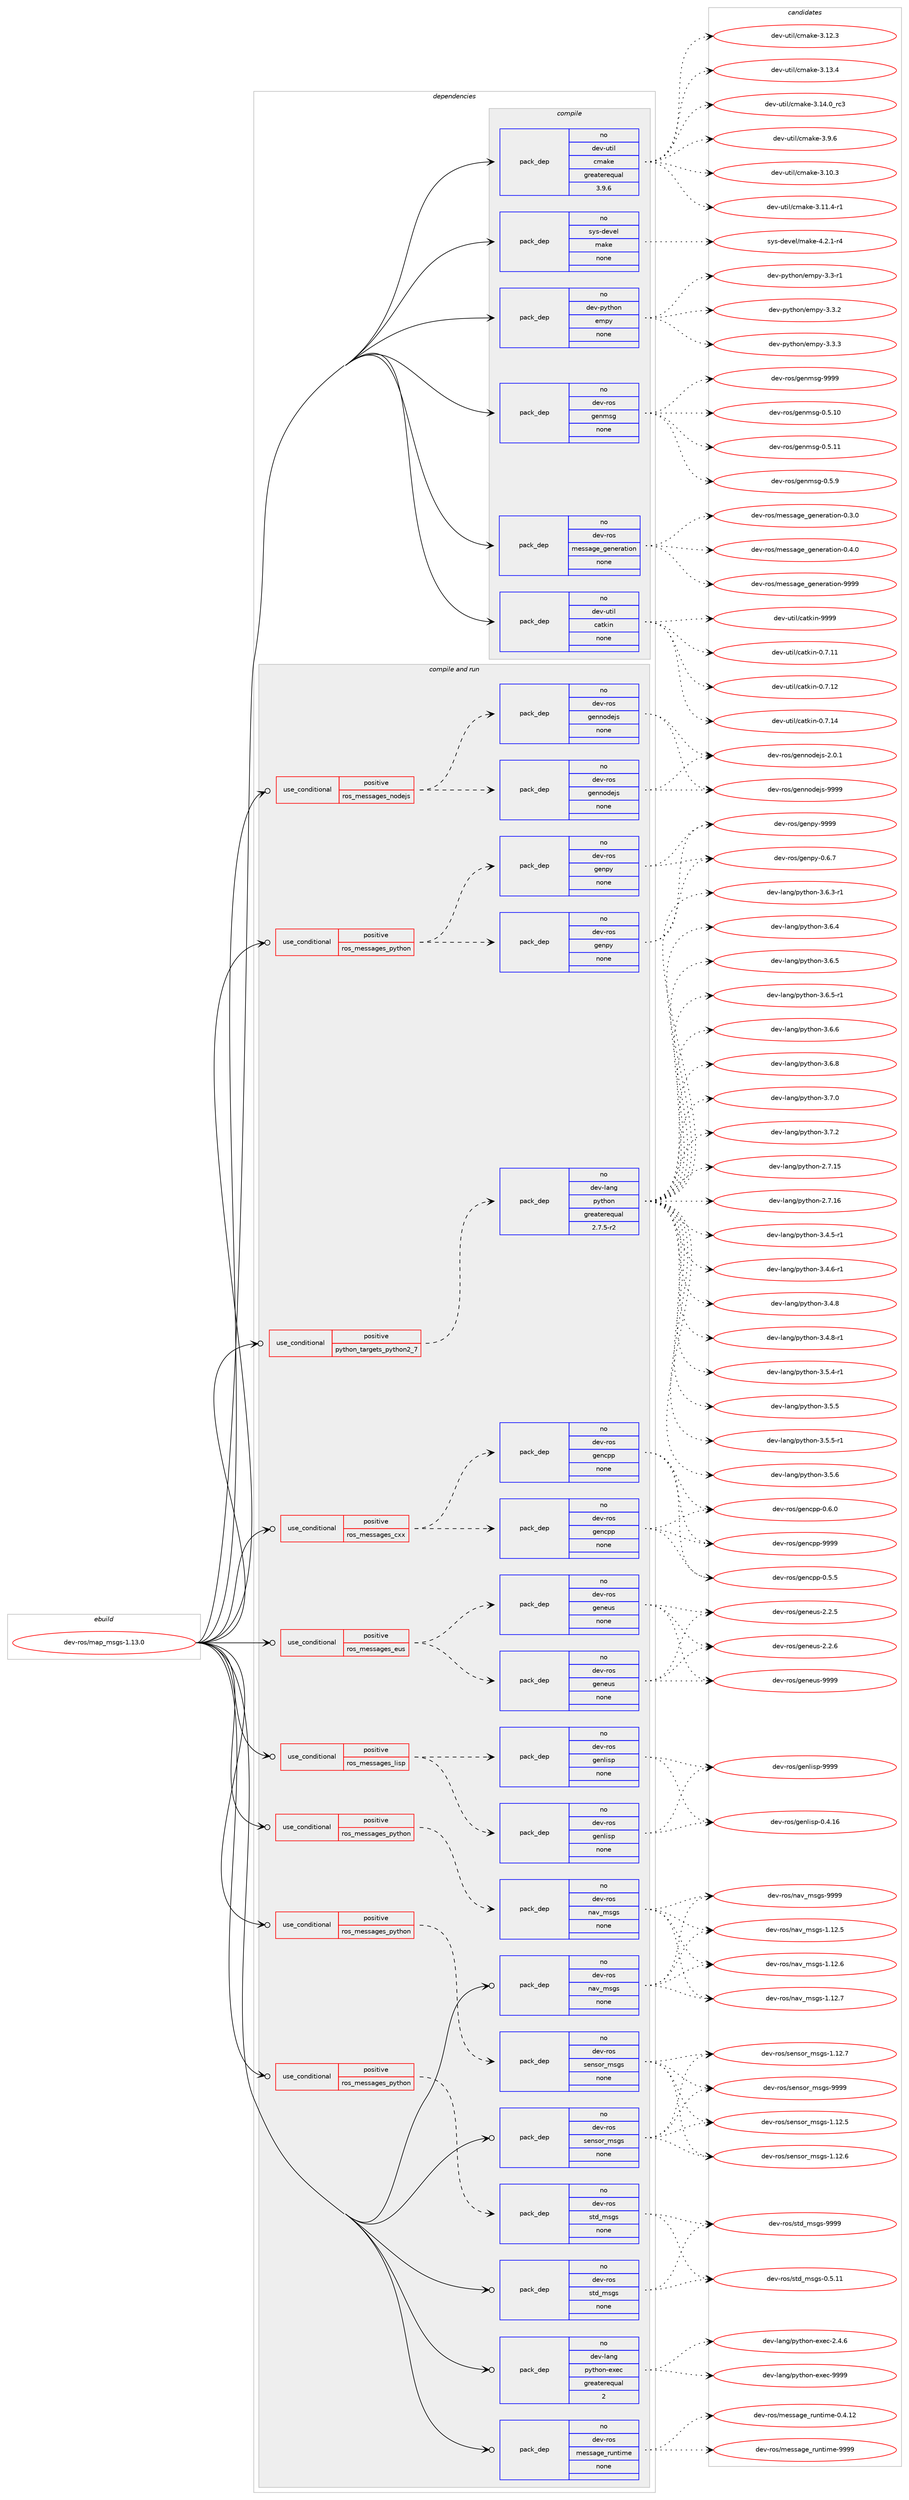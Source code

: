 digraph prolog {

# *************
# Graph options
# *************

newrank=true;
concentrate=true;
compound=true;
graph [rankdir=LR,fontname=Helvetica,fontsize=10,ranksep=1.5];#, ranksep=2.5, nodesep=0.2];
edge  [arrowhead=vee];
node  [fontname=Helvetica,fontsize=10];

# **********
# The ebuild
# **********

subgraph cluster_leftcol {
color=gray;
rank=same;
label=<<i>ebuild</i>>;
id [label="dev-ros/map_msgs-1.13.0", color=red, width=4, href="../dev-ros/map_msgs-1.13.0.svg"];
}

# ****************
# The dependencies
# ****************

subgraph cluster_midcol {
color=gray;
label=<<i>dependencies</i>>;
subgraph cluster_compile {
fillcolor="#eeeeee";
style=filled;
label=<<i>compile</i>>;
subgraph pack1046743 {
dependency1459045 [label=<<TABLE BORDER="0" CELLBORDER="1" CELLSPACING="0" CELLPADDING="4" WIDTH="220"><TR><TD ROWSPAN="6" CELLPADDING="30">pack_dep</TD></TR><TR><TD WIDTH="110">no</TD></TR><TR><TD>dev-python</TD></TR><TR><TD>empy</TD></TR><TR><TD>none</TD></TR><TR><TD></TD></TR></TABLE>>, shape=none, color=blue];
}
id:e -> dependency1459045:w [weight=20,style="solid",arrowhead="vee"];
subgraph pack1046744 {
dependency1459046 [label=<<TABLE BORDER="0" CELLBORDER="1" CELLSPACING="0" CELLPADDING="4" WIDTH="220"><TR><TD ROWSPAN="6" CELLPADDING="30">pack_dep</TD></TR><TR><TD WIDTH="110">no</TD></TR><TR><TD>dev-ros</TD></TR><TR><TD>genmsg</TD></TR><TR><TD>none</TD></TR><TR><TD></TD></TR></TABLE>>, shape=none, color=blue];
}
id:e -> dependency1459046:w [weight=20,style="solid",arrowhead="vee"];
subgraph pack1046745 {
dependency1459047 [label=<<TABLE BORDER="0" CELLBORDER="1" CELLSPACING="0" CELLPADDING="4" WIDTH="220"><TR><TD ROWSPAN="6" CELLPADDING="30">pack_dep</TD></TR><TR><TD WIDTH="110">no</TD></TR><TR><TD>dev-ros</TD></TR><TR><TD>message_generation</TD></TR><TR><TD>none</TD></TR><TR><TD></TD></TR></TABLE>>, shape=none, color=blue];
}
id:e -> dependency1459047:w [weight=20,style="solid",arrowhead="vee"];
subgraph pack1046746 {
dependency1459048 [label=<<TABLE BORDER="0" CELLBORDER="1" CELLSPACING="0" CELLPADDING="4" WIDTH="220"><TR><TD ROWSPAN="6" CELLPADDING="30">pack_dep</TD></TR><TR><TD WIDTH="110">no</TD></TR><TR><TD>dev-util</TD></TR><TR><TD>catkin</TD></TR><TR><TD>none</TD></TR><TR><TD></TD></TR></TABLE>>, shape=none, color=blue];
}
id:e -> dependency1459048:w [weight=20,style="solid",arrowhead="vee"];
subgraph pack1046747 {
dependency1459049 [label=<<TABLE BORDER="0" CELLBORDER="1" CELLSPACING="0" CELLPADDING="4" WIDTH="220"><TR><TD ROWSPAN="6" CELLPADDING="30">pack_dep</TD></TR><TR><TD WIDTH="110">no</TD></TR><TR><TD>dev-util</TD></TR><TR><TD>cmake</TD></TR><TR><TD>greaterequal</TD></TR><TR><TD>3.9.6</TD></TR></TABLE>>, shape=none, color=blue];
}
id:e -> dependency1459049:w [weight=20,style="solid",arrowhead="vee"];
subgraph pack1046748 {
dependency1459050 [label=<<TABLE BORDER="0" CELLBORDER="1" CELLSPACING="0" CELLPADDING="4" WIDTH="220"><TR><TD ROWSPAN="6" CELLPADDING="30">pack_dep</TD></TR><TR><TD WIDTH="110">no</TD></TR><TR><TD>sys-devel</TD></TR><TR><TD>make</TD></TR><TR><TD>none</TD></TR><TR><TD></TD></TR></TABLE>>, shape=none, color=blue];
}
id:e -> dependency1459050:w [weight=20,style="solid",arrowhead="vee"];
}
subgraph cluster_compileandrun {
fillcolor="#eeeeee";
style=filled;
label=<<i>compile and run</i>>;
subgraph cond388912 {
dependency1459051 [label=<<TABLE BORDER="0" CELLBORDER="1" CELLSPACING="0" CELLPADDING="4"><TR><TD ROWSPAN="3" CELLPADDING="10">use_conditional</TD></TR><TR><TD>positive</TD></TR><TR><TD>python_targets_python2_7</TD></TR></TABLE>>, shape=none, color=red];
subgraph pack1046749 {
dependency1459052 [label=<<TABLE BORDER="0" CELLBORDER="1" CELLSPACING="0" CELLPADDING="4" WIDTH="220"><TR><TD ROWSPAN="6" CELLPADDING="30">pack_dep</TD></TR><TR><TD WIDTH="110">no</TD></TR><TR><TD>dev-lang</TD></TR><TR><TD>python</TD></TR><TR><TD>greaterequal</TD></TR><TR><TD>2.7.5-r2</TD></TR></TABLE>>, shape=none, color=blue];
}
dependency1459051:e -> dependency1459052:w [weight=20,style="dashed",arrowhead="vee"];
}
id:e -> dependency1459051:w [weight=20,style="solid",arrowhead="odotvee"];
subgraph cond388913 {
dependency1459053 [label=<<TABLE BORDER="0" CELLBORDER="1" CELLSPACING="0" CELLPADDING="4"><TR><TD ROWSPAN="3" CELLPADDING="10">use_conditional</TD></TR><TR><TD>positive</TD></TR><TR><TD>ros_messages_cxx</TD></TR></TABLE>>, shape=none, color=red];
subgraph pack1046750 {
dependency1459054 [label=<<TABLE BORDER="0" CELLBORDER="1" CELLSPACING="0" CELLPADDING="4" WIDTH="220"><TR><TD ROWSPAN="6" CELLPADDING="30">pack_dep</TD></TR><TR><TD WIDTH="110">no</TD></TR><TR><TD>dev-ros</TD></TR><TR><TD>gencpp</TD></TR><TR><TD>none</TD></TR><TR><TD></TD></TR></TABLE>>, shape=none, color=blue];
}
dependency1459053:e -> dependency1459054:w [weight=20,style="dashed",arrowhead="vee"];
subgraph pack1046751 {
dependency1459055 [label=<<TABLE BORDER="0" CELLBORDER="1" CELLSPACING="0" CELLPADDING="4" WIDTH="220"><TR><TD ROWSPAN="6" CELLPADDING="30">pack_dep</TD></TR><TR><TD WIDTH="110">no</TD></TR><TR><TD>dev-ros</TD></TR><TR><TD>gencpp</TD></TR><TR><TD>none</TD></TR><TR><TD></TD></TR></TABLE>>, shape=none, color=blue];
}
dependency1459053:e -> dependency1459055:w [weight=20,style="dashed",arrowhead="vee"];
}
id:e -> dependency1459053:w [weight=20,style="solid",arrowhead="odotvee"];
subgraph cond388914 {
dependency1459056 [label=<<TABLE BORDER="0" CELLBORDER="1" CELLSPACING="0" CELLPADDING="4"><TR><TD ROWSPAN="3" CELLPADDING="10">use_conditional</TD></TR><TR><TD>positive</TD></TR><TR><TD>ros_messages_eus</TD></TR></TABLE>>, shape=none, color=red];
subgraph pack1046752 {
dependency1459057 [label=<<TABLE BORDER="0" CELLBORDER="1" CELLSPACING="0" CELLPADDING="4" WIDTH="220"><TR><TD ROWSPAN="6" CELLPADDING="30">pack_dep</TD></TR><TR><TD WIDTH="110">no</TD></TR><TR><TD>dev-ros</TD></TR><TR><TD>geneus</TD></TR><TR><TD>none</TD></TR><TR><TD></TD></TR></TABLE>>, shape=none, color=blue];
}
dependency1459056:e -> dependency1459057:w [weight=20,style="dashed",arrowhead="vee"];
subgraph pack1046753 {
dependency1459058 [label=<<TABLE BORDER="0" CELLBORDER="1" CELLSPACING="0" CELLPADDING="4" WIDTH="220"><TR><TD ROWSPAN="6" CELLPADDING="30">pack_dep</TD></TR><TR><TD WIDTH="110">no</TD></TR><TR><TD>dev-ros</TD></TR><TR><TD>geneus</TD></TR><TR><TD>none</TD></TR><TR><TD></TD></TR></TABLE>>, shape=none, color=blue];
}
dependency1459056:e -> dependency1459058:w [weight=20,style="dashed",arrowhead="vee"];
}
id:e -> dependency1459056:w [weight=20,style="solid",arrowhead="odotvee"];
subgraph cond388915 {
dependency1459059 [label=<<TABLE BORDER="0" CELLBORDER="1" CELLSPACING="0" CELLPADDING="4"><TR><TD ROWSPAN="3" CELLPADDING="10">use_conditional</TD></TR><TR><TD>positive</TD></TR><TR><TD>ros_messages_lisp</TD></TR></TABLE>>, shape=none, color=red];
subgraph pack1046754 {
dependency1459060 [label=<<TABLE BORDER="0" CELLBORDER="1" CELLSPACING="0" CELLPADDING="4" WIDTH="220"><TR><TD ROWSPAN="6" CELLPADDING="30">pack_dep</TD></TR><TR><TD WIDTH="110">no</TD></TR><TR><TD>dev-ros</TD></TR><TR><TD>genlisp</TD></TR><TR><TD>none</TD></TR><TR><TD></TD></TR></TABLE>>, shape=none, color=blue];
}
dependency1459059:e -> dependency1459060:w [weight=20,style="dashed",arrowhead="vee"];
subgraph pack1046755 {
dependency1459061 [label=<<TABLE BORDER="0" CELLBORDER="1" CELLSPACING="0" CELLPADDING="4" WIDTH="220"><TR><TD ROWSPAN="6" CELLPADDING="30">pack_dep</TD></TR><TR><TD WIDTH="110">no</TD></TR><TR><TD>dev-ros</TD></TR><TR><TD>genlisp</TD></TR><TR><TD>none</TD></TR><TR><TD></TD></TR></TABLE>>, shape=none, color=blue];
}
dependency1459059:e -> dependency1459061:w [weight=20,style="dashed",arrowhead="vee"];
}
id:e -> dependency1459059:w [weight=20,style="solid",arrowhead="odotvee"];
subgraph cond388916 {
dependency1459062 [label=<<TABLE BORDER="0" CELLBORDER="1" CELLSPACING="0" CELLPADDING="4"><TR><TD ROWSPAN="3" CELLPADDING="10">use_conditional</TD></TR><TR><TD>positive</TD></TR><TR><TD>ros_messages_nodejs</TD></TR></TABLE>>, shape=none, color=red];
subgraph pack1046756 {
dependency1459063 [label=<<TABLE BORDER="0" CELLBORDER="1" CELLSPACING="0" CELLPADDING="4" WIDTH="220"><TR><TD ROWSPAN="6" CELLPADDING="30">pack_dep</TD></TR><TR><TD WIDTH="110">no</TD></TR><TR><TD>dev-ros</TD></TR><TR><TD>gennodejs</TD></TR><TR><TD>none</TD></TR><TR><TD></TD></TR></TABLE>>, shape=none, color=blue];
}
dependency1459062:e -> dependency1459063:w [weight=20,style="dashed",arrowhead="vee"];
subgraph pack1046757 {
dependency1459064 [label=<<TABLE BORDER="0" CELLBORDER="1" CELLSPACING="0" CELLPADDING="4" WIDTH="220"><TR><TD ROWSPAN="6" CELLPADDING="30">pack_dep</TD></TR><TR><TD WIDTH="110">no</TD></TR><TR><TD>dev-ros</TD></TR><TR><TD>gennodejs</TD></TR><TR><TD>none</TD></TR><TR><TD></TD></TR></TABLE>>, shape=none, color=blue];
}
dependency1459062:e -> dependency1459064:w [weight=20,style="dashed",arrowhead="vee"];
}
id:e -> dependency1459062:w [weight=20,style="solid",arrowhead="odotvee"];
subgraph cond388917 {
dependency1459065 [label=<<TABLE BORDER="0" CELLBORDER="1" CELLSPACING="0" CELLPADDING="4"><TR><TD ROWSPAN="3" CELLPADDING="10">use_conditional</TD></TR><TR><TD>positive</TD></TR><TR><TD>ros_messages_python</TD></TR></TABLE>>, shape=none, color=red];
subgraph pack1046758 {
dependency1459066 [label=<<TABLE BORDER="0" CELLBORDER="1" CELLSPACING="0" CELLPADDING="4" WIDTH="220"><TR><TD ROWSPAN="6" CELLPADDING="30">pack_dep</TD></TR><TR><TD WIDTH="110">no</TD></TR><TR><TD>dev-ros</TD></TR><TR><TD>genpy</TD></TR><TR><TD>none</TD></TR><TR><TD></TD></TR></TABLE>>, shape=none, color=blue];
}
dependency1459065:e -> dependency1459066:w [weight=20,style="dashed",arrowhead="vee"];
subgraph pack1046759 {
dependency1459067 [label=<<TABLE BORDER="0" CELLBORDER="1" CELLSPACING="0" CELLPADDING="4" WIDTH="220"><TR><TD ROWSPAN="6" CELLPADDING="30">pack_dep</TD></TR><TR><TD WIDTH="110">no</TD></TR><TR><TD>dev-ros</TD></TR><TR><TD>genpy</TD></TR><TR><TD>none</TD></TR><TR><TD></TD></TR></TABLE>>, shape=none, color=blue];
}
dependency1459065:e -> dependency1459067:w [weight=20,style="dashed",arrowhead="vee"];
}
id:e -> dependency1459065:w [weight=20,style="solid",arrowhead="odotvee"];
subgraph cond388918 {
dependency1459068 [label=<<TABLE BORDER="0" CELLBORDER="1" CELLSPACING="0" CELLPADDING="4"><TR><TD ROWSPAN="3" CELLPADDING="10">use_conditional</TD></TR><TR><TD>positive</TD></TR><TR><TD>ros_messages_python</TD></TR></TABLE>>, shape=none, color=red];
subgraph pack1046760 {
dependency1459069 [label=<<TABLE BORDER="0" CELLBORDER="1" CELLSPACING="0" CELLPADDING="4" WIDTH="220"><TR><TD ROWSPAN="6" CELLPADDING="30">pack_dep</TD></TR><TR><TD WIDTH="110">no</TD></TR><TR><TD>dev-ros</TD></TR><TR><TD>nav_msgs</TD></TR><TR><TD>none</TD></TR><TR><TD></TD></TR></TABLE>>, shape=none, color=blue];
}
dependency1459068:e -> dependency1459069:w [weight=20,style="dashed",arrowhead="vee"];
}
id:e -> dependency1459068:w [weight=20,style="solid",arrowhead="odotvee"];
subgraph cond388919 {
dependency1459070 [label=<<TABLE BORDER="0" CELLBORDER="1" CELLSPACING="0" CELLPADDING="4"><TR><TD ROWSPAN="3" CELLPADDING="10">use_conditional</TD></TR><TR><TD>positive</TD></TR><TR><TD>ros_messages_python</TD></TR></TABLE>>, shape=none, color=red];
subgraph pack1046761 {
dependency1459071 [label=<<TABLE BORDER="0" CELLBORDER="1" CELLSPACING="0" CELLPADDING="4" WIDTH="220"><TR><TD ROWSPAN="6" CELLPADDING="30">pack_dep</TD></TR><TR><TD WIDTH="110">no</TD></TR><TR><TD>dev-ros</TD></TR><TR><TD>sensor_msgs</TD></TR><TR><TD>none</TD></TR><TR><TD></TD></TR></TABLE>>, shape=none, color=blue];
}
dependency1459070:e -> dependency1459071:w [weight=20,style="dashed",arrowhead="vee"];
}
id:e -> dependency1459070:w [weight=20,style="solid",arrowhead="odotvee"];
subgraph cond388920 {
dependency1459072 [label=<<TABLE BORDER="0" CELLBORDER="1" CELLSPACING="0" CELLPADDING="4"><TR><TD ROWSPAN="3" CELLPADDING="10">use_conditional</TD></TR><TR><TD>positive</TD></TR><TR><TD>ros_messages_python</TD></TR></TABLE>>, shape=none, color=red];
subgraph pack1046762 {
dependency1459073 [label=<<TABLE BORDER="0" CELLBORDER="1" CELLSPACING="0" CELLPADDING="4" WIDTH="220"><TR><TD ROWSPAN="6" CELLPADDING="30">pack_dep</TD></TR><TR><TD WIDTH="110">no</TD></TR><TR><TD>dev-ros</TD></TR><TR><TD>std_msgs</TD></TR><TR><TD>none</TD></TR><TR><TD></TD></TR></TABLE>>, shape=none, color=blue];
}
dependency1459072:e -> dependency1459073:w [weight=20,style="dashed",arrowhead="vee"];
}
id:e -> dependency1459072:w [weight=20,style="solid",arrowhead="odotvee"];
subgraph pack1046763 {
dependency1459074 [label=<<TABLE BORDER="0" CELLBORDER="1" CELLSPACING="0" CELLPADDING="4" WIDTH="220"><TR><TD ROWSPAN="6" CELLPADDING="30">pack_dep</TD></TR><TR><TD WIDTH="110">no</TD></TR><TR><TD>dev-lang</TD></TR><TR><TD>python-exec</TD></TR><TR><TD>greaterequal</TD></TR><TR><TD>2</TD></TR></TABLE>>, shape=none, color=blue];
}
id:e -> dependency1459074:w [weight=20,style="solid",arrowhead="odotvee"];
subgraph pack1046764 {
dependency1459075 [label=<<TABLE BORDER="0" CELLBORDER="1" CELLSPACING="0" CELLPADDING="4" WIDTH="220"><TR><TD ROWSPAN="6" CELLPADDING="30">pack_dep</TD></TR><TR><TD WIDTH="110">no</TD></TR><TR><TD>dev-ros</TD></TR><TR><TD>message_runtime</TD></TR><TR><TD>none</TD></TR><TR><TD></TD></TR></TABLE>>, shape=none, color=blue];
}
id:e -> dependency1459075:w [weight=20,style="solid",arrowhead="odotvee"];
subgraph pack1046765 {
dependency1459076 [label=<<TABLE BORDER="0" CELLBORDER="1" CELLSPACING="0" CELLPADDING="4" WIDTH="220"><TR><TD ROWSPAN="6" CELLPADDING="30">pack_dep</TD></TR><TR><TD WIDTH="110">no</TD></TR><TR><TD>dev-ros</TD></TR><TR><TD>nav_msgs</TD></TR><TR><TD>none</TD></TR><TR><TD></TD></TR></TABLE>>, shape=none, color=blue];
}
id:e -> dependency1459076:w [weight=20,style="solid",arrowhead="odotvee"];
subgraph pack1046766 {
dependency1459077 [label=<<TABLE BORDER="0" CELLBORDER="1" CELLSPACING="0" CELLPADDING="4" WIDTH="220"><TR><TD ROWSPAN="6" CELLPADDING="30">pack_dep</TD></TR><TR><TD WIDTH="110">no</TD></TR><TR><TD>dev-ros</TD></TR><TR><TD>sensor_msgs</TD></TR><TR><TD>none</TD></TR><TR><TD></TD></TR></TABLE>>, shape=none, color=blue];
}
id:e -> dependency1459077:w [weight=20,style="solid",arrowhead="odotvee"];
subgraph pack1046767 {
dependency1459078 [label=<<TABLE BORDER="0" CELLBORDER="1" CELLSPACING="0" CELLPADDING="4" WIDTH="220"><TR><TD ROWSPAN="6" CELLPADDING="30">pack_dep</TD></TR><TR><TD WIDTH="110">no</TD></TR><TR><TD>dev-ros</TD></TR><TR><TD>std_msgs</TD></TR><TR><TD>none</TD></TR><TR><TD></TD></TR></TABLE>>, shape=none, color=blue];
}
id:e -> dependency1459078:w [weight=20,style="solid",arrowhead="odotvee"];
}
subgraph cluster_run {
fillcolor="#eeeeee";
style=filled;
label=<<i>run</i>>;
}
}

# **************
# The candidates
# **************

subgraph cluster_choices {
rank=same;
color=gray;
label=<<i>candidates</i>>;

subgraph choice1046743 {
color=black;
nodesep=1;
choice1001011184511212111610411111047101109112121455146514511449 [label="dev-python/empy-3.3-r1", color=red, width=4,href="../dev-python/empy-3.3-r1.svg"];
choice1001011184511212111610411111047101109112121455146514650 [label="dev-python/empy-3.3.2", color=red, width=4,href="../dev-python/empy-3.3.2.svg"];
choice1001011184511212111610411111047101109112121455146514651 [label="dev-python/empy-3.3.3", color=red, width=4,href="../dev-python/empy-3.3.3.svg"];
dependency1459045:e -> choice1001011184511212111610411111047101109112121455146514511449:w [style=dotted,weight="100"];
dependency1459045:e -> choice1001011184511212111610411111047101109112121455146514650:w [style=dotted,weight="100"];
dependency1459045:e -> choice1001011184511212111610411111047101109112121455146514651:w [style=dotted,weight="100"];
}
subgraph choice1046744 {
color=black;
nodesep=1;
choice100101118451141111154710310111010911510345484653464948 [label="dev-ros/genmsg-0.5.10", color=red, width=4,href="../dev-ros/genmsg-0.5.10.svg"];
choice100101118451141111154710310111010911510345484653464949 [label="dev-ros/genmsg-0.5.11", color=red, width=4,href="../dev-ros/genmsg-0.5.11.svg"];
choice1001011184511411111547103101110109115103454846534657 [label="dev-ros/genmsg-0.5.9", color=red, width=4,href="../dev-ros/genmsg-0.5.9.svg"];
choice10010111845114111115471031011101091151034557575757 [label="dev-ros/genmsg-9999", color=red, width=4,href="../dev-ros/genmsg-9999.svg"];
dependency1459046:e -> choice100101118451141111154710310111010911510345484653464948:w [style=dotted,weight="100"];
dependency1459046:e -> choice100101118451141111154710310111010911510345484653464949:w [style=dotted,weight="100"];
dependency1459046:e -> choice1001011184511411111547103101110109115103454846534657:w [style=dotted,weight="100"];
dependency1459046:e -> choice10010111845114111115471031011101091151034557575757:w [style=dotted,weight="100"];
}
subgraph choice1046745 {
color=black;
nodesep=1;
choice1001011184511411111547109101115115971031019510310111010111497116105111110454846514648 [label="dev-ros/message_generation-0.3.0", color=red, width=4,href="../dev-ros/message_generation-0.3.0.svg"];
choice1001011184511411111547109101115115971031019510310111010111497116105111110454846524648 [label="dev-ros/message_generation-0.4.0", color=red, width=4,href="../dev-ros/message_generation-0.4.0.svg"];
choice10010111845114111115471091011151159710310195103101110101114971161051111104557575757 [label="dev-ros/message_generation-9999", color=red, width=4,href="../dev-ros/message_generation-9999.svg"];
dependency1459047:e -> choice1001011184511411111547109101115115971031019510310111010111497116105111110454846514648:w [style=dotted,weight="100"];
dependency1459047:e -> choice1001011184511411111547109101115115971031019510310111010111497116105111110454846524648:w [style=dotted,weight="100"];
dependency1459047:e -> choice10010111845114111115471091011151159710310195103101110101114971161051111104557575757:w [style=dotted,weight="100"];
}
subgraph choice1046746 {
color=black;
nodesep=1;
choice1001011184511711610510847999711610710511045484655464949 [label="dev-util/catkin-0.7.11", color=red, width=4,href="../dev-util/catkin-0.7.11.svg"];
choice1001011184511711610510847999711610710511045484655464950 [label="dev-util/catkin-0.7.12", color=red, width=4,href="../dev-util/catkin-0.7.12.svg"];
choice1001011184511711610510847999711610710511045484655464952 [label="dev-util/catkin-0.7.14", color=red, width=4,href="../dev-util/catkin-0.7.14.svg"];
choice100101118451171161051084799971161071051104557575757 [label="dev-util/catkin-9999", color=red, width=4,href="../dev-util/catkin-9999.svg"];
dependency1459048:e -> choice1001011184511711610510847999711610710511045484655464949:w [style=dotted,weight="100"];
dependency1459048:e -> choice1001011184511711610510847999711610710511045484655464950:w [style=dotted,weight="100"];
dependency1459048:e -> choice1001011184511711610510847999711610710511045484655464952:w [style=dotted,weight="100"];
dependency1459048:e -> choice100101118451171161051084799971161071051104557575757:w [style=dotted,weight="100"];
}
subgraph choice1046747 {
color=black;
nodesep=1;
choice1001011184511711610510847991099710710145514649484651 [label="dev-util/cmake-3.10.3", color=red, width=4,href="../dev-util/cmake-3.10.3.svg"];
choice10010111845117116105108479910997107101455146494946524511449 [label="dev-util/cmake-3.11.4-r1", color=red, width=4,href="../dev-util/cmake-3.11.4-r1.svg"];
choice1001011184511711610510847991099710710145514649504651 [label="dev-util/cmake-3.12.3", color=red, width=4,href="../dev-util/cmake-3.12.3.svg"];
choice1001011184511711610510847991099710710145514649514652 [label="dev-util/cmake-3.13.4", color=red, width=4,href="../dev-util/cmake-3.13.4.svg"];
choice1001011184511711610510847991099710710145514649524648951149951 [label="dev-util/cmake-3.14.0_rc3", color=red, width=4,href="../dev-util/cmake-3.14.0_rc3.svg"];
choice10010111845117116105108479910997107101455146574654 [label="dev-util/cmake-3.9.6", color=red, width=4,href="../dev-util/cmake-3.9.6.svg"];
dependency1459049:e -> choice1001011184511711610510847991099710710145514649484651:w [style=dotted,weight="100"];
dependency1459049:e -> choice10010111845117116105108479910997107101455146494946524511449:w [style=dotted,weight="100"];
dependency1459049:e -> choice1001011184511711610510847991099710710145514649504651:w [style=dotted,weight="100"];
dependency1459049:e -> choice1001011184511711610510847991099710710145514649514652:w [style=dotted,weight="100"];
dependency1459049:e -> choice1001011184511711610510847991099710710145514649524648951149951:w [style=dotted,weight="100"];
dependency1459049:e -> choice10010111845117116105108479910997107101455146574654:w [style=dotted,weight="100"];
}
subgraph choice1046748 {
color=black;
nodesep=1;
choice1151211154510010111810110847109971071014552465046494511452 [label="sys-devel/make-4.2.1-r4", color=red, width=4,href="../sys-devel/make-4.2.1-r4.svg"];
dependency1459050:e -> choice1151211154510010111810110847109971071014552465046494511452:w [style=dotted,weight="100"];
}
subgraph choice1046749 {
color=black;
nodesep=1;
choice10010111845108971101034711212111610411111045504655464953 [label="dev-lang/python-2.7.15", color=red, width=4,href="../dev-lang/python-2.7.15.svg"];
choice10010111845108971101034711212111610411111045504655464954 [label="dev-lang/python-2.7.16", color=red, width=4,href="../dev-lang/python-2.7.16.svg"];
choice1001011184510897110103471121211161041111104551465246534511449 [label="dev-lang/python-3.4.5-r1", color=red, width=4,href="../dev-lang/python-3.4.5-r1.svg"];
choice1001011184510897110103471121211161041111104551465246544511449 [label="dev-lang/python-3.4.6-r1", color=red, width=4,href="../dev-lang/python-3.4.6-r1.svg"];
choice100101118451089711010347112121116104111110455146524656 [label="dev-lang/python-3.4.8", color=red, width=4,href="../dev-lang/python-3.4.8.svg"];
choice1001011184510897110103471121211161041111104551465246564511449 [label="dev-lang/python-3.4.8-r1", color=red, width=4,href="../dev-lang/python-3.4.8-r1.svg"];
choice1001011184510897110103471121211161041111104551465346524511449 [label="dev-lang/python-3.5.4-r1", color=red, width=4,href="../dev-lang/python-3.5.4-r1.svg"];
choice100101118451089711010347112121116104111110455146534653 [label="dev-lang/python-3.5.5", color=red, width=4,href="../dev-lang/python-3.5.5.svg"];
choice1001011184510897110103471121211161041111104551465346534511449 [label="dev-lang/python-3.5.5-r1", color=red, width=4,href="../dev-lang/python-3.5.5-r1.svg"];
choice100101118451089711010347112121116104111110455146534654 [label="dev-lang/python-3.5.6", color=red, width=4,href="../dev-lang/python-3.5.6.svg"];
choice1001011184510897110103471121211161041111104551465446514511449 [label="dev-lang/python-3.6.3-r1", color=red, width=4,href="../dev-lang/python-3.6.3-r1.svg"];
choice100101118451089711010347112121116104111110455146544652 [label="dev-lang/python-3.6.4", color=red, width=4,href="../dev-lang/python-3.6.4.svg"];
choice100101118451089711010347112121116104111110455146544653 [label="dev-lang/python-3.6.5", color=red, width=4,href="../dev-lang/python-3.6.5.svg"];
choice1001011184510897110103471121211161041111104551465446534511449 [label="dev-lang/python-3.6.5-r1", color=red, width=4,href="../dev-lang/python-3.6.5-r1.svg"];
choice100101118451089711010347112121116104111110455146544654 [label="dev-lang/python-3.6.6", color=red, width=4,href="../dev-lang/python-3.6.6.svg"];
choice100101118451089711010347112121116104111110455146544656 [label="dev-lang/python-3.6.8", color=red, width=4,href="../dev-lang/python-3.6.8.svg"];
choice100101118451089711010347112121116104111110455146554648 [label="dev-lang/python-3.7.0", color=red, width=4,href="../dev-lang/python-3.7.0.svg"];
choice100101118451089711010347112121116104111110455146554650 [label="dev-lang/python-3.7.2", color=red, width=4,href="../dev-lang/python-3.7.2.svg"];
dependency1459052:e -> choice10010111845108971101034711212111610411111045504655464953:w [style=dotted,weight="100"];
dependency1459052:e -> choice10010111845108971101034711212111610411111045504655464954:w [style=dotted,weight="100"];
dependency1459052:e -> choice1001011184510897110103471121211161041111104551465246534511449:w [style=dotted,weight="100"];
dependency1459052:e -> choice1001011184510897110103471121211161041111104551465246544511449:w [style=dotted,weight="100"];
dependency1459052:e -> choice100101118451089711010347112121116104111110455146524656:w [style=dotted,weight="100"];
dependency1459052:e -> choice1001011184510897110103471121211161041111104551465246564511449:w [style=dotted,weight="100"];
dependency1459052:e -> choice1001011184510897110103471121211161041111104551465346524511449:w [style=dotted,weight="100"];
dependency1459052:e -> choice100101118451089711010347112121116104111110455146534653:w [style=dotted,weight="100"];
dependency1459052:e -> choice1001011184510897110103471121211161041111104551465346534511449:w [style=dotted,weight="100"];
dependency1459052:e -> choice100101118451089711010347112121116104111110455146534654:w [style=dotted,weight="100"];
dependency1459052:e -> choice1001011184510897110103471121211161041111104551465446514511449:w [style=dotted,weight="100"];
dependency1459052:e -> choice100101118451089711010347112121116104111110455146544652:w [style=dotted,weight="100"];
dependency1459052:e -> choice100101118451089711010347112121116104111110455146544653:w [style=dotted,weight="100"];
dependency1459052:e -> choice1001011184510897110103471121211161041111104551465446534511449:w [style=dotted,weight="100"];
dependency1459052:e -> choice100101118451089711010347112121116104111110455146544654:w [style=dotted,weight="100"];
dependency1459052:e -> choice100101118451089711010347112121116104111110455146544656:w [style=dotted,weight="100"];
dependency1459052:e -> choice100101118451089711010347112121116104111110455146554648:w [style=dotted,weight="100"];
dependency1459052:e -> choice100101118451089711010347112121116104111110455146554650:w [style=dotted,weight="100"];
}
subgraph choice1046750 {
color=black;
nodesep=1;
choice100101118451141111154710310111099112112454846534653 [label="dev-ros/gencpp-0.5.5", color=red, width=4,href="../dev-ros/gencpp-0.5.5.svg"];
choice100101118451141111154710310111099112112454846544648 [label="dev-ros/gencpp-0.6.0", color=red, width=4,href="../dev-ros/gencpp-0.6.0.svg"];
choice1001011184511411111547103101110991121124557575757 [label="dev-ros/gencpp-9999", color=red, width=4,href="../dev-ros/gencpp-9999.svg"];
dependency1459054:e -> choice100101118451141111154710310111099112112454846534653:w [style=dotted,weight="100"];
dependency1459054:e -> choice100101118451141111154710310111099112112454846544648:w [style=dotted,weight="100"];
dependency1459054:e -> choice1001011184511411111547103101110991121124557575757:w [style=dotted,weight="100"];
}
subgraph choice1046751 {
color=black;
nodesep=1;
choice100101118451141111154710310111099112112454846534653 [label="dev-ros/gencpp-0.5.5", color=red, width=4,href="../dev-ros/gencpp-0.5.5.svg"];
choice100101118451141111154710310111099112112454846544648 [label="dev-ros/gencpp-0.6.0", color=red, width=4,href="../dev-ros/gencpp-0.6.0.svg"];
choice1001011184511411111547103101110991121124557575757 [label="dev-ros/gencpp-9999", color=red, width=4,href="../dev-ros/gencpp-9999.svg"];
dependency1459055:e -> choice100101118451141111154710310111099112112454846534653:w [style=dotted,weight="100"];
dependency1459055:e -> choice100101118451141111154710310111099112112454846544648:w [style=dotted,weight="100"];
dependency1459055:e -> choice1001011184511411111547103101110991121124557575757:w [style=dotted,weight="100"];
}
subgraph choice1046752 {
color=black;
nodesep=1;
choice1001011184511411111547103101110101117115455046504653 [label="dev-ros/geneus-2.2.5", color=red, width=4,href="../dev-ros/geneus-2.2.5.svg"];
choice1001011184511411111547103101110101117115455046504654 [label="dev-ros/geneus-2.2.6", color=red, width=4,href="../dev-ros/geneus-2.2.6.svg"];
choice10010111845114111115471031011101011171154557575757 [label="dev-ros/geneus-9999", color=red, width=4,href="../dev-ros/geneus-9999.svg"];
dependency1459057:e -> choice1001011184511411111547103101110101117115455046504653:w [style=dotted,weight="100"];
dependency1459057:e -> choice1001011184511411111547103101110101117115455046504654:w [style=dotted,weight="100"];
dependency1459057:e -> choice10010111845114111115471031011101011171154557575757:w [style=dotted,weight="100"];
}
subgraph choice1046753 {
color=black;
nodesep=1;
choice1001011184511411111547103101110101117115455046504653 [label="dev-ros/geneus-2.2.5", color=red, width=4,href="../dev-ros/geneus-2.2.5.svg"];
choice1001011184511411111547103101110101117115455046504654 [label="dev-ros/geneus-2.2.6", color=red, width=4,href="../dev-ros/geneus-2.2.6.svg"];
choice10010111845114111115471031011101011171154557575757 [label="dev-ros/geneus-9999", color=red, width=4,href="../dev-ros/geneus-9999.svg"];
dependency1459058:e -> choice1001011184511411111547103101110101117115455046504653:w [style=dotted,weight="100"];
dependency1459058:e -> choice1001011184511411111547103101110101117115455046504654:w [style=dotted,weight="100"];
dependency1459058:e -> choice10010111845114111115471031011101011171154557575757:w [style=dotted,weight="100"];
}
subgraph choice1046754 {
color=black;
nodesep=1;
choice100101118451141111154710310111010810511511245484652464954 [label="dev-ros/genlisp-0.4.16", color=red, width=4,href="../dev-ros/genlisp-0.4.16.svg"];
choice10010111845114111115471031011101081051151124557575757 [label="dev-ros/genlisp-9999", color=red, width=4,href="../dev-ros/genlisp-9999.svg"];
dependency1459060:e -> choice100101118451141111154710310111010810511511245484652464954:w [style=dotted,weight="100"];
dependency1459060:e -> choice10010111845114111115471031011101081051151124557575757:w [style=dotted,weight="100"];
}
subgraph choice1046755 {
color=black;
nodesep=1;
choice100101118451141111154710310111010810511511245484652464954 [label="dev-ros/genlisp-0.4.16", color=red, width=4,href="../dev-ros/genlisp-0.4.16.svg"];
choice10010111845114111115471031011101081051151124557575757 [label="dev-ros/genlisp-9999", color=red, width=4,href="../dev-ros/genlisp-9999.svg"];
dependency1459061:e -> choice100101118451141111154710310111010810511511245484652464954:w [style=dotted,weight="100"];
dependency1459061:e -> choice10010111845114111115471031011101081051151124557575757:w [style=dotted,weight="100"];
}
subgraph choice1046756 {
color=black;
nodesep=1;
choice1001011184511411111547103101110110111100101106115455046484649 [label="dev-ros/gennodejs-2.0.1", color=red, width=4,href="../dev-ros/gennodejs-2.0.1.svg"];
choice10010111845114111115471031011101101111001011061154557575757 [label="dev-ros/gennodejs-9999", color=red, width=4,href="../dev-ros/gennodejs-9999.svg"];
dependency1459063:e -> choice1001011184511411111547103101110110111100101106115455046484649:w [style=dotted,weight="100"];
dependency1459063:e -> choice10010111845114111115471031011101101111001011061154557575757:w [style=dotted,weight="100"];
}
subgraph choice1046757 {
color=black;
nodesep=1;
choice1001011184511411111547103101110110111100101106115455046484649 [label="dev-ros/gennodejs-2.0.1", color=red, width=4,href="../dev-ros/gennodejs-2.0.1.svg"];
choice10010111845114111115471031011101101111001011061154557575757 [label="dev-ros/gennodejs-9999", color=red, width=4,href="../dev-ros/gennodejs-9999.svg"];
dependency1459064:e -> choice1001011184511411111547103101110110111100101106115455046484649:w [style=dotted,weight="100"];
dependency1459064:e -> choice10010111845114111115471031011101101111001011061154557575757:w [style=dotted,weight="100"];
}
subgraph choice1046758 {
color=black;
nodesep=1;
choice1001011184511411111547103101110112121454846544655 [label="dev-ros/genpy-0.6.7", color=red, width=4,href="../dev-ros/genpy-0.6.7.svg"];
choice10010111845114111115471031011101121214557575757 [label="dev-ros/genpy-9999", color=red, width=4,href="../dev-ros/genpy-9999.svg"];
dependency1459066:e -> choice1001011184511411111547103101110112121454846544655:w [style=dotted,weight="100"];
dependency1459066:e -> choice10010111845114111115471031011101121214557575757:w [style=dotted,weight="100"];
}
subgraph choice1046759 {
color=black;
nodesep=1;
choice1001011184511411111547103101110112121454846544655 [label="dev-ros/genpy-0.6.7", color=red, width=4,href="../dev-ros/genpy-0.6.7.svg"];
choice10010111845114111115471031011101121214557575757 [label="dev-ros/genpy-9999", color=red, width=4,href="../dev-ros/genpy-9999.svg"];
dependency1459067:e -> choice1001011184511411111547103101110112121454846544655:w [style=dotted,weight="100"];
dependency1459067:e -> choice10010111845114111115471031011101121214557575757:w [style=dotted,weight="100"];
}
subgraph choice1046760 {
color=black;
nodesep=1;
choice1001011184511411111547110971189510911510311545494649504653 [label="dev-ros/nav_msgs-1.12.5", color=red, width=4,href="../dev-ros/nav_msgs-1.12.5.svg"];
choice1001011184511411111547110971189510911510311545494649504654 [label="dev-ros/nav_msgs-1.12.6", color=red, width=4,href="../dev-ros/nav_msgs-1.12.6.svg"];
choice1001011184511411111547110971189510911510311545494649504655 [label="dev-ros/nav_msgs-1.12.7", color=red, width=4,href="../dev-ros/nav_msgs-1.12.7.svg"];
choice100101118451141111154711097118951091151031154557575757 [label="dev-ros/nav_msgs-9999", color=red, width=4,href="../dev-ros/nav_msgs-9999.svg"];
dependency1459069:e -> choice1001011184511411111547110971189510911510311545494649504653:w [style=dotted,weight="100"];
dependency1459069:e -> choice1001011184511411111547110971189510911510311545494649504654:w [style=dotted,weight="100"];
dependency1459069:e -> choice1001011184511411111547110971189510911510311545494649504655:w [style=dotted,weight="100"];
dependency1459069:e -> choice100101118451141111154711097118951091151031154557575757:w [style=dotted,weight="100"];
}
subgraph choice1046761 {
color=black;
nodesep=1;
choice10010111845114111115471151011101151111149510911510311545494649504653 [label="dev-ros/sensor_msgs-1.12.5", color=red, width=4,href="../dev-ros/sensor_msgs-1.12.5.svg"];
choice10010111845114111115471151011101151111149510911510311545494649504654 [label="dev-ros/sensor_msgs-1.12.6", color=red, width=4,href="../dev-ros/sensor_msgs-1.12.6.svg"];
choice10010111845114111115471151011101151111149510911510311545494649504655 [label="dev-ros/sensor_msgs-1.12.7", color=red, width=4,href="../dev-ros/sensor_msgs-1.12.7.svg"];
choice1001011184511411111547115101110115111114951091151031154557575757 [label="dev-ros/sensor_msgs-9999", color=red, width=4,href="../dev-ros/sensor_msgs-9999.svg"];
dependency1459071:e -> choice10010111845114111115471151011101151111149510911510311545494649504653:w [style=dotted,weight="100"];
dependency1459071:e -> choice10010111845114111115471151011101151111149510911510311545494649504654:w [style=dotted,weight="100"];
dependency1459071:e -> choice10010111845114111115471151011101151111149510911510311545494649504655:w [style=dotted,weight="100"];
dependency1459071:e -> choice1001011184511411111547115101110115111114951091151031154557575757:w [style=dotted,weight="100"];
}
subgraph choice1046762 {
color=black;
nodesep=1;
choice10010111845114111115471151161009510911510311545484653464949 [label="dev-ros/std_msgs-0.5.11", color=red, width=4,href="../dev-ros/std_msgs-0.5.11.svg"];
choice1001011184511411111547115116100951091151031154557575757 [label="dev-ros/std_msgs-9999", color=red, width=4,href="../dev-ros/std_msgs-9999.svg"];
dependency1459073:e -> choice10010111845114111115471151161009510911510311545484653464949:w [style=dotted,weight="100"];
dependency1459073:e -> choice1001011184511411111547115116100951091151031154557575757:w [style=dotted,weight="100"];
}
subgraph choice1046763 {
color=black;
nodesep=1;
choice1001011184510897110103471121211161041111104510112010199455046524654 [label="dev-lang/python-exec-2.4.6", color=red, width=4,href="../dev-lang/python-exec-2.4.6.svg"];
choice10010111845108971101034711212111610411111045101120101994557575757 [label="dev-lang/python-exec-9999", color=red, width=4,href="../dev-lang/python-exec-9999.svg"];
dependency1459074:e -> choice1001011184510897110103471121211161041111104510112010199455046524654:w [style=dotted,weight="100"];
dependency1459074:e -> choice10010111845108971101034711212111610411111045101120101994557575757:w [style=dotted,weight="100"];
}
subgraph choice1046764 {
color=black;
nodesep=1;
choice1001011184511411111547109101115115971031019511411711011610510910145484652464950 [label="dev-ros/message_runtime-0.4.12", color=red, width=4,href="../dev-ros/message_runtime-0.4.12.svg"];
choice100101118451141111154710910111511597103101951141171101161051091014557575757 [label="dev-ros/message_runtime-9999", color=red, width=4,href="../dev-ros/message_runtime-9999.svg"];
dependency1459075:e -> choice1001011184511411111547109101115115971031019511411711011610510910145484652464950:w [style=dotted,weight="100"];
dependency1459075:e -> choice100101118451141111154710910111511597103101951141171101161051091014557575757:w [style=dotted,weight="100"];
}
subgraph choice1046765 {
color=black;
nodesep=1;
choice1001011184511411111547110971189510911510311545494649504653 [label="dev-ros/nav_msgs-1.12.5", color=red, width=4,href="../dev-ros/nav_msgs-1.12.5.svg"];
choice1001011184511411111547110971189510911510311545494649504654 [label="dev-ros/nav_msgs-1.12.6", color=red, width=4,href="../dev-ros/nav_msgs-1.12.6.svg"];
choice1001011184511411111547110971189510911510311545494649504655 [label="dev-ros/nav_msgs-1.12.7", color=red, width=4,href="../dev-ros/nav_msgs-1.12.7.svg"];
choice100101118451141111154711097118951091151031154557575757 [label="dev-ros/nav_msgs-9999", color=red, width=4,href="../dev-ros/nav_msgs-9999.svg"];
dependency1459076:e -> choice1001011184511411111547110971189510911510311545494649504653:w [style=dotted,weight="100"];
dependency1459076:e -> choice1001011184511411111547110971189510911510311545494649504654:w [style=dotted,weight="100"];
dependency1459076:e -> choice1001011184511411111547110971189510911510311545494649504655:w [style=dotted,weight="100"];
dependency1459076:e -> choice100101118451141111154711097118951091151031154557575757:w [style=dotted,weight="100"];
}
subgraph choice1046766 {
color=black;
nodesep=1;
choice10010111845114111115471151011101151111149510911510311545494649504653 [label="dev-ros/sensor_msgs-1.12.5", color=red, width=4,href="../dev-ros/sensor_msgs-1.12.5.svg"];
choice10010111845114111115471151011101151111149510911510311545494649504654 [label="dev-ros/sensor_msgs-1.12.6", color=red, width=4,href="../dev-ros/sensor_msgs-1.12.6.svg"];
choice10010111845114111115471151011101151111149510911510311545494649504655 [label="dev-ros/sensor_msgs-1.12.7", color=red, width=4,href="../dev-ros/sensor_msgs-1.12.7.svg"];
choice1001011184511411111547115101110115111114951091151031154557575757 [label="dev-ros/sensor_msgs-9999", color=red, width=4,href="../dev-ros/sensor_msgs-9999.svg"];
dependency1459077:e -> choice10010111845114111115471151011101151111149510911510311545494649504653:w [style=dotted,weight="100"];
dependency1459077:e -> choice10010111845114111115471151011101151111149510911510311545494649504654:w [style=dotted,weight="100"];
dependency1459077:e -> choice10010111845114111115471151011101151111149510911510311545494649504655:w [style=dotted,weight="100"];
dependency1459077:e -> choice1001011184511411111547115101110115111114951091151031154557575757:w [style=dotted,weight="100"];
}
subgraph choice1046767 {
color=black;
nodesep=1;
choice10010111845114111115471151161009510911510311545484653464949 [label="dev-ros/std_msgs-0.5.11", color=red, width=4,href="../dev-ros/std_msgs-0.5.11.svg"];
choice1001011184511411111547115116100951091151031154557575757 [label="dev-ros/std_msgs-9999", color=red, width=4,href="../dev-ros/std_msgs-9999.svg"];
dependency1459078:e -> choice10010111845114111115471151161009510911510311545484653464949:w [style=dotted,weight="100"];
dependency1459078:e -> choice1001011184511411111547115116100951091151031154557575757:w [style=dotted,weight="100"];
}
}

}
